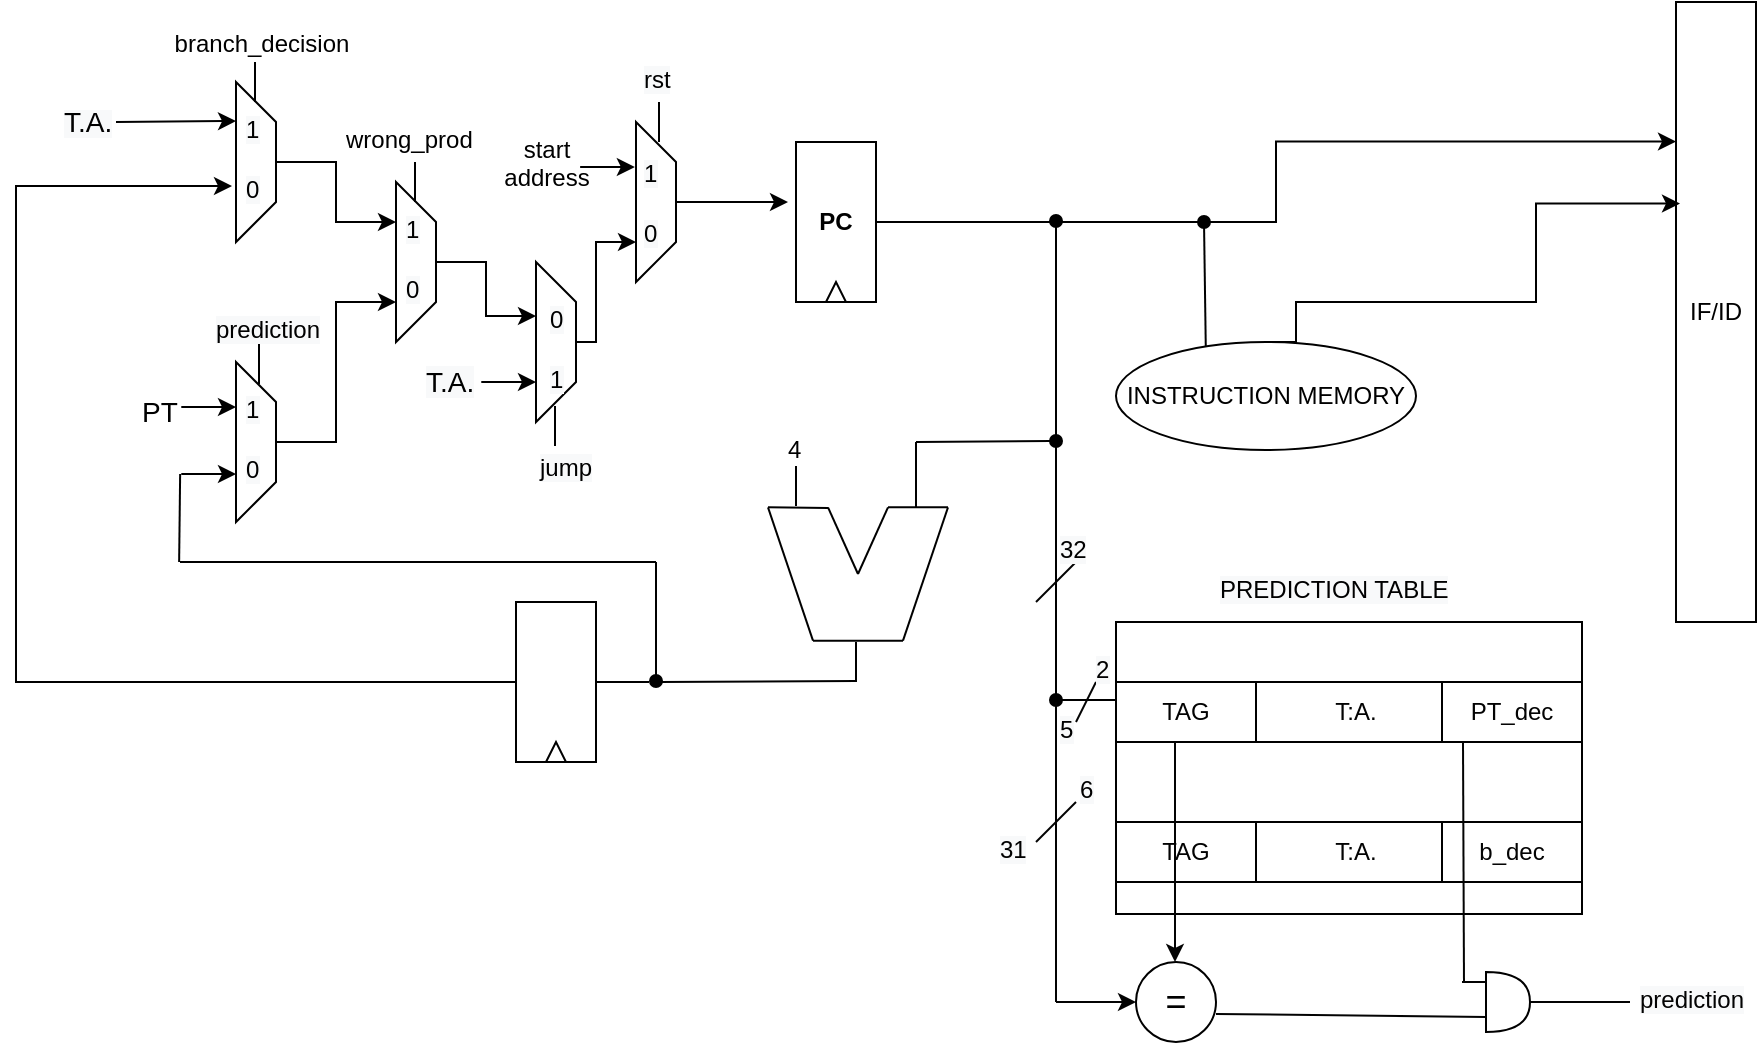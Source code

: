 <mxfile version="14.2.7" type="device"><diagram id="KxJtJAkUww6zyt8d-dVo" name="Page-1"><mxGraphModel dx="868" dy="450" grid="1" gridSize="10" guides="1" tooltips="1" connect="1" arrows="1" fold="1" page="1" pageScale="1" pageWidth="827" pageHeight="1169" math="0" shadow="0"><root><mxCell id="0"/><mxCell id="1" parent="0"/><mxCell id="iuv61O9GPGtDp2s_SXu8-129" style="edgeStyle=orthogonalEdgeStyle;rounded=0;orthogonalLoop=1;jettySize=auto;html=1;exitX=0.5;exitY=0;exitDx=0;exitDy=0;entryX=0.25;entryY=1;entryDx=0;entryDy=0;" edge="1" parent="1" source="iuv61O9GPGtDp2s_SXu8-1" target="iuv61O9GPGtDp2s_SXu8-3"><mxGeometry relative="1" as="geometry"/></mxCell><mxCell id="iuv61O9GPGtDp2s_SXu8-1" value="" style="shape=trapezoid;perimeter=trapezoidPerimeter;whiteSpace=wrap;html=1;fixedSize=1;fillColor=#FFFFFF;direction=south;" vertex="1" parent="1"><mxGeometry x="180" y="180" width="20" height="80" as="geometry"/></mxCell><mxCell id="iuv61O9GPGtDp2s_SXu8-128" style="edgeStyle=orthogonalEdgeStyle;rounded=0;orthogonalLoop=1;jettySize=auto;html=1;exitX=0.5;exitY=0;exitDx=0;exitDy=0;entryX=0.75;entryY=1;entryDx=0;entryDy=0;" edge="1" parent="1" source="iuv61O9GPGtDp2s_SXu8-2" target="iuv61O9GPGtDp2s_SXu8-3"><mxGeometry relative="1" as="geometry"/></mxCell><mxCell id="iuv61O9GPGtDp2s_SXu8-2" value="" style="shape=trapezoid;perimeter=trapezoidPerimeter;whiteSpace=wrap;html=1;fixedSize=1;fillColor=#FFFFFF;direction=south;" vertex="1" parent="1"><mxGeometry x="180" y="320" width="20" height="80" as="geometry"/></mxCell><mxCell id="iuv61O9GPGtDp2s_SXu8-130" style="edgeStyle=orthogonalEdgeStyle;rounded=0;orthogonalLoop=1;jettySize=auto;html=1;exitX=0.5;exitY=0;exitDx=0;exitDy=0;entryX=0.338;entryY=1;entryDx=0;entryDy=0;entryPerimeter=0;" edge="1" parent="1" source="iuv61O9GPGtDp2s_SXu8-3" target="iuv61O9GPGtDp2s_SXu8-4"><mxGeometry relative="1" as="geometry"/></mxCell><mxCell id="iuv61O9GPGtDp2s_SXu8-3" value="" style="shape=trapezoid;perimeter=trapezoidPerimeter;whiteSpace=wrap;html=1;fixedSize=1;fillColor=#FFFFFF;direction=south;" vertex="1" parent="1"><mxGeometry x="260" y="230" width="20" height="80" as="geometry"/></mxCell><mxCell id="iuv61O9GPGtDp2s_SXu8-131" style="edgeStyle=orthogonalEdgeStyle;rounded=0;orthogonalLoop=1;jettySize=auto;html=1;exitX=0.5;exitY=0;exitDx=0;exitDy=0;entryX=0.75;entryY=1;entryDx=0;entryDy=0;" edge="1" parent="1" source="iuv61O9GPGtDp2s_SXu8-4" target="iuv61O9GPGtDp2s_SXu8-5"><mxGeometry relative="1" as="geometry"><Array as="points"><mxPoint x="360" y="310"/><mxPoint x="360" y="260"/></Array></mxGeometry></mxCell><mxCell id="iuv61O9GPGtDp2s_SXu8-4" value="" style="shape=trapezoid;perimeter=trapezoidPerimeter;whiteSpace=wrap;html=1;fixedSize=1;fillColor=#FFFFFF;direction=south;" vertex="1" parent="1"><mxGeometry x="330" y="270" width="20" height="80" as="geometry"/></mxCell><mxCell id="iuv61O9GPGtDp2s_SXu8-132" style="edgeStyle=orthogonalEdgeStyle;rounded=0;orthogonalLoop=1;jettySize=auto;html=1;exitX=0.5;exitY=0;exitDx=0;exitDy=0;entryX=-0.1;entryY=0.375;entryDx=0;entryDy=0;entryPerimeter=0;" edge="1" parent="1" source="iuv61O9GPGtDp2s_SXu8-5" target="iuv61O9GPGtDp2s_SXu8-6"><mxGeometry relative="1" as="geometry"/></mxCell><mxCell id="iuv61O9GPGtDp2s_SXu8-5" value="" style="shape=trapezoid;perimeter=trapezoidPerimeter;whiteSpace=wrap;html=1;fixedSize=1;fillColor=#FFFFFF;direction=south;" vertex="1" parent="1"><mxGeometry x="380" y="200" width="20" height="80" as="geometry"/></mxCell><mxCell id="iuv61O9GPGtDp2s_SXu8-69" style="edgeStyle=orthogonalEdgeStyle;rounded=0;orthogonalLoop=1;jettySize=auto;html=1;exitX=1;exitY=0.5;exitDx=0;exitDy=0;entryX=0;entryY=0.225;entryDx=0;entryDy=0;entryPerimeter=0;" edge="1" parent="1" source="iuv61O9GPGtDp2s_SXu8-6" target="iuv61O9GPGtDp2s_SXu8-68"><mxGeometry relative="1" as="geometry"/></mxCell><mxCell id="iuv61O9GPGtDp2s_SXu8-6" value="&lt;b&gt;PC&lt;/b&gt;" style="rounded=0;whiteSpace=wrap;html=1;" vertex="1" parent="1"><mxGeometry x="460" y="210" width="40" height="80" as="geometry"/></mxCell><mxCell id="iuv61O9GPGtDp2s_SXu8-68" value="IF/ID" style="rounded=0;whiteSpace=wrap;html=1;" vertex="1" parent="1"><mxGeometry x="900" y="140" width="40" height="310" as="geometry"/></mxCell><mxCell id="iuv61O9GPGtDp2s_SXu8-106" value="" style="group;direction=west;rotation=90;shadow=0;comic=0;" vertex="1" connectable="0" parent="1"><mxGeometry x="476" y="376" width="60" height="100" as="geometry"/></mxCell><mxCell id="iuv61O9GPGtDp2s_SXu8-107" value="" style="group;direction=west;rotation=90;shadow=0;comic=0;" vertex="1" connectable="0" parent="iuv61O9GPGtDp2s_SXu8-106"><mxGeometry x="-15" width="60" height="100" as="geometry"/></mxCell><mxCell id="iuv61O9GPGtDp2s_SXu8-108" value="" style="endArrow=none;html=1;shadow=0;comic=0;" edge="1" parent="iuv61O9GPGtDp2s_SXu8-107"><mxGeometry width="50" height="50" relative="1" as="geometry"><mxPoint x="75" y="16.667" as="sourcePoint"/><mxPoint x="52.5" y="83.333" as="targetPoint"/></mxGeometry></mxCell><mxCell id="iuv61O9GPGtDp2s_SXu8-109" value="" style="endArrow=none;html=1;shadow=0;comic=0;" edge="1" parent="iuv61O9GPGtDp2s_SXu8-107"><mxGeometry width="50" height="50" relative="1" as="geometry"><mxPoint x="-15" y="16.667" as="sourcePoint"/><mxPoint x="7.5" y="83.333" as="targetPoint"/></mxGeometry></mxCell><mxCell id="iuv61O9GPGtDp2s_SXu8-110" value="" style="endArrow=none;html=1;shadow=0;comic=0;" edge="1" parent="iuv61O9GPGtDp2s_SXu8-107"><mxGeometry width="50" height="50" relative="1" as="geometry"><mxPoint x="7.5" y="83.333" as="sourcePoint"/><mxPoint x="52.5" y="83.333" as="targetPoint"/></mxGeometry></mxCell><mxCell id="iuv61O9GPGtDp2s_SXu8-111" value="" style="endArrow=none;html=1;shadow=0;comic=0;" edge="1" parent="iuv61O9GPGtDp2s_SXu8-107"><mxGeometry width="50" height="50" relative="1" as="geometry"><mxPoint x="-15" y="16.667" as="sourcePoint"/><mxPoint x="15" y="17" as="targetPoint"/></mxGeometry></mxCell><mxCell id="iuv61O9GPGtDp2s_SXu8-112" value="" style="endArrow=none;html=1;shadow=0;comic=0;" edge="1" parent="iuv61O9GPGtDp2s_SXu8-107"><mxGeometry width="50" height="50" relative="1" as="geometry"><mxPoint x="45" y="16.667" as="sourcePoint"/><mxPoint x="75" y="16.667" as="targetPoint"/></mxGeometry></mxCell><mxCell id="iuv61O9GPGtDp2s_SXu8-113" value="" style="endArrow=none;html=1;shadow=0;comic=0;" edge="1" parent="iuv61O9GPGtDp2s_SXu8-107"><mxGeometry width="50" height="50" relative="1" as="geometry"><mxPoint x="15" y="16.667" as="sourcePoint"/><mxPoint x="30" y="50" as="targetPoint"/></mxGeometry></mxCell><mxCell id="iuv61O9GPGtDp2s_SXu8-114" value="" style="endArrow=none;html=1;shadow=0;comic=0;" edge="1" parent="iuv61O9GPGtDp2s_SXu8-107"><mxGeometry width="50" height="50" relative="1" as="geometry"><mxPoint x="45" y="16.667" as="sourcePoint"/><mxPoint x="30" y="50" as="targetPoint"/></mxGeometry></mxCell><mxCell id="iuv61O9GPGtDp2s_SXu8-120" style="edgeStyle=orthogonalEdgeStyle;rounded=0;orthogonalLoop=1;jettySize=auto;html=1;exitX=0;exitY=0.5;exitDx=0;exitDy=0;entryX=0.65;entryY=1.1;entryDx=0;entryDy=0;entryPerimeter=0;" edge="1" parent="1" source="iuv61O9GPGtDp2s_SXu8-116" target="iuv61O9GPGtDp2s_SXu8-1"><mxGeometry relative="1" as="geometry"><Array as="points"><mxPoint x="70" y="480"/><mxPoint x="70" y="232"/></Array></mxGeometry></mxCell><mxCell id="iuv61O9GPGtDp2s_SXu8-116" value="" style="rounded=0;whiteSpace=wrap;html=1;" vertex="1" parent="1"><mxGeometry x="320" y="440" width="40" height="80" as="geometry"/></mxCell><mxCell id="iuv61O9GPGtDp2s_SXu8-118" value="" style="endArrow=none;html=1;" edge="1" parent="1"><mxGeometry width="50" height="50" relative="1" as="geometry"><mxPoint x="490" y="480" as="sourcePoint"/><mxPoint x="490" y="460" as="targetPoint"/></mxGeometry></mxCell><mxCell id="iuv61O9GPGtDp2s_SXu8-119" value="" style="endArrow=none;html=1;entryX=1;entryY=0.5;entryDx=0;entryDy=0;" edge="1" parent="1" target="iuv61O9GPGtDp2s_SXu8-116"><mxGeometry width="50" height="50" relative="1" as="geometry"><mxPoint x="386.5" y="480" as="sourcePoint"/><mxPoint x="420" y="479.5" as="targetPoint"/></mxGeometry></mxCell><mxCell id="iuv61O9GPGtDp2s_SXu8-123" value="" style="endArrow=none;html=1;" edge="1" parent="1"><mxGeometry width="50" height="50" relative="1" as="geometry"><mxPoint x="152" y="420" as="sourcePoint"/><mxPoint x="390" y="420" as="targetPoint"/></mxGeometry></mxCell><mxCell id="iuv61O9GPGtDp2s_SXu8-125" value="" style="endArrow=none;html=1;" edge="1" parent="1"><mxGeometry width="50" height="50" relative="1" as="geometry"><mxPoint x="151.57" y="420" as="sourcePoint"/><mxPoint x="152.07" y="376" as="targetPoint"/></mxGeometry></mxCell><mxCell id="iuv61O9GPGtDp2s_SXu8-134" value="" style="endArrow=none;html=1;entryX=1;entryY=0.5;entryDx=0;entryDy=0;" edge="1" parent="1"><mxGeometry width="50" height="50" relative="1" as="geometry"><mxPoint x="490" y="479.5" as="sourcePoint"/><mxPoint x="391.5" y="480" as="targetPoint"/></mxGeometry></mxCell><mxCell id="iuv61O9GPGtDp2s_SXu8-147" value="" style="endArrow=none;html=1;startArrow=oval;startFill=1;" edge="1" parent="1"><mxGeometry width="50" height="50" relative="1" as="geometry"><mxPoint x="390" y="479.5" as="sourcePoint"/><mxPoint x="390" y="420" as="targetPoint"/></mxGeometry></mxCell><mxCell id="iuv61O9GPGtDp2s_SXu8-148" value="" style="endArrow=none;html=1;startArrow=oval;startFill=1;" edge="1" parent="1"><mxGeometry width="50" height="50" relative="1" as="geometry"><mxPoint x="590" y="249.5" as="sourcePoint"/><mxPoint x="590" y="490" as="targetPoint"/></mxGeometry></mxCell><mxCell id="iuv61O9GPGtDp2s_SXu8-149" value="" style="endArrow=none;html=1;startArrow=oval;startFill=1;" edge="1" parent="1"><mxGeometry width="50" height="50" relative="1" as="geometry"><mxPoint x="590" y="359.5" as="sourcePoint"/><mxPoint x="520" y="360" as="targetPoint"/></mxGeometry></mxCell><mxCell id="iuv61O9GPGtDp2s_SXu8-150" value="" style="endArrow=none;html=1;" edge="1" parent="1"><mxGeometry width="50" height="50" relative="1" as="geometry"><mxPoint x="520" y="393" as="sourcePoint"/><mxPoint x="520" y="360" as="targetPoint"/></mxGeometry></mxCell><mxCell id="iuv61O9GPGtDp2s_SXu8-152" value="" style="endArrow=none;html=1;startArrow=oval;startFill=1;entryX=0.3;entryY=0.185;entryDx=0;entryDy=0;entryPerimeter=0;" edge="1" parent="1" target="iuv61O9GPGtDp2s_SXu8-153"><mxGeometry width="50" height="50" relative="1" as="geometry"><mxPoint x="664" y="250" as="sourcePoint"/><mxPoint x="665" y="308.974" as="targetPoint"/></mxGeometry></mxCell><mxCell id="iuv61O9GPGtDp2s_SXu8-156" style="edgeStyle=orthogonalEdgeStyle;rounded=0;orthogonalLoop=1;jettySize=auto;html=1;exitX=0.5;exitY=0;exitDx=0;exitDy=0;entryX=0.05;entryY=0.325;entryDx=0;entryDy=0;entryPerimeter=0;" edge="1" parent="1" source="iuv61O9GPGtDp2s_SXu8-153" target="iuv61O9GPGtDp2s_SXu8-68"><mxGeometry relative="1" as="geometry"><Array as="points"><mxPoint x="710" y="310"/><mxPoint x="710" y="290"/><mxPoint x="830" y="290"/><mxPoint x="830" y="241"/></Array></mxGeometry></mxCell><mxCell id="iuv61O9GPGtDp2s_SXu8-153" value="INSTRUCTION MEMORY" style="ellipse;whiteSpace=wrap;html=1;" vertex="1" parent="1"><mxGeometry x="620" y="310" width="150" height="54" as="geometry"/></mxCell><mxCell id="iuv61O9GPGtDp2s_SXu8-159" value="" style="triangle;whiteSpace=wrap;html=1;rotation=0;fillColor=none;direction=north;" vertex="1" parent="1"><mxGeometry x="335" y="510" width="10" height="10" as="geometry"/></mxCell><mxCell id="iuv61O9GPGtDp2s_SXu8-160" value="" style="triangle;whiteSpace=wrap;html=1;rotation=0;fillColor=none;direction=north;" vertex="1" parent="1"><mxGeometry x="475" y="280" width="10" height="10" as="geometry"/></mxCell><mxCell id="iuv61O9GPGtDp2s_SXu8-161" value="" style="endArrow=classic;html=1;" edge="1" parent="1"><mxGeometry width="50" height="50" relative="1" as="geometry"><mxPoint x="120" y="200" as="sourcePoint"/><mxPoint x="180" y="199.5" as="targetPoint"/></mxGeometry></mxCell><mxCell id="iuv61O9GPGtDp2s_SXu8-164" value="" style="endArrow=classic;html=1;" edge="1" parent="1"><mxGeometry width="50" height="50" relative="1" as="geometry"><mxPoint x="152.64" y="342.5" as="sourcePoint"/><mxPoint x="180" y="342.5" as="targetPoint"/></mxGeometry></mxCell><mxCell id="iuv61O9GPGtDp2s_SXu8-165" value="&lt;font style=&quot;font-size: 14px&quot;&gt;PT&lt;/font&gt;" style="text;html=1;" vertex="1" parent="1"><mxGeometry x="130.57" y="330" width="20" height="20" as="geometry"/></mxCell><mxCell id="iuv61O9GPGtDp2s_SXu8-166" value="" style="endArrow=classic;html=1;" edge="1" parent="1"><mxGeometry width="50" height="50" relative="1" as="geometry"><mxPoint x="352.07" y="222.5" as="sourcePoint"/><mxPoint x="379.43" y="222.5" as="targetPoint"/></mxGeometry></mxCell><mxCell id="iuv61O9GPGtDp2s_SXu8-167" value="start &lt;br&gt;address" style="text;html=1;align=center;" vertex="1" parent="1"><mxGeometry x="310" y="200" width="50" height="20" as="geometry"/></mxCell><mxCell id="iuv61O9GPGtDp2s_SXu8-168" value="" style="endArrow=classic;html=1;" edge="1" parent="1"><mxGeometry width="50" height="50" relative="1" as="geometry"><mxPoint x="152.64" y="376" as="sourcePoint"/><mxPoint x="180" y="376" as="targetPoint"/></mxGeometry></mxCell><mxCell id="iuv61O9GPGtDp2s_SXu8-170" value="" style="endArrow=none;html=1;" edge="1" parent="1"><mxGeometry width="50" height="50" relative="1" as="geometry"><mxPoint x="460" y="372" as="sourcePoint"/><mxPoint x="460" y="392" as="targetPoint"/></mxGeometry></mxCell><mxCell id="iuv61O9GPGtDp2s_SXu8-171" value="&lt;span style=&quot;color: rgb(0 , 0 , 0) ; font-family: &amp;#34;helvetica&amp;#34; ; font-style: normal ; font-weight: 400 ; letter-spacing: normal ; text-align: left ; text-indent: 0px ; text-transform: none ; word-spacing: 0px ; background-color: rgb(248 , 249 , 250) ; display: inline ; float: none&quot;&gt;&lt;font style=&quot;font-size: 14px&quot;&gt;T.A.&lt;/font&gt;&lt;/span&gt;" style="text;whiteSpace=wrap;html=1;" vertex="1" parent="1"><mxGeometry x="92" y="185" width="20" height="30" as="geometry"/></mxCell><mxCell id="iuv61O9GPGtDp2s_SXu8-172" value="&lt;span style=&quot;color: rgb(0, 0, 0); font-family: helvetica; font-size: 14px; font-style: normal; font-weight: 400; letter-spacing: normal; text-align: left; text-indent: 0px; text-transform: none; word-spacing: 0px; background-color: rgb(248, 249, 250); display: inline; float: none;&quot;&gt;T.A.&lt;/span&gt;" style="text;whiteSpace=wrap;html=1;" vertex="1" parent="1"><mxGeometry x="273" y="315" width="30" height="30" as="geometry"/></mxCell><mxCell id="iuv61O9GPGtDp2s_SXu8-173" value="" style="endArrow=classic;html=1;" edge="1" parent="1"><mxGeometry width="50" height="50" relative="1" as="geometry"><mxPoint x="302.64" y="330" as="sourcePoint"/><mxPoint x="330" y="330" as="targetPoint"/></mxGeometry></mxCell><mxCell id="iuv61O9GPGtDp2s_SXu8-175" value="&lt;div style=&quot;text-align: center&quot;&gt;&lt;span&gt;&lt;font face=&quot;helvetica&quot;&gt;4&lt;/font&gt;&lt;/span&gt;&lt;/div&gt;" style="text;whiteSpace=wrap;html=1;" vertex="1" parent="1"><mxGeometry x="454" y="350" width="20" height="20" as="geometry"/></mxCell><mxCell id="iuv61O9GPGtDp2s_SXu8-176" value="&lt;span style=&quot;color: rgb(0 , 0 , 0) ; font-family: &amp;#34;helvetica&amp;#34; ; font-size: 12px ; font-style: normal ; font-weight: 400 ; letter-spacing: normal ; text-align: center ; text-indent: 0px ; text-transform: none ; word-spacing: 0px ; background-color: rgb(248 , 249 , 250) ; display: inline ; float: none&quot;&gt;1&lt;/span&gt;" style="text;whiteSpace=wrap;html=1;" vertex="1" parent="1"><mxGeometry x="183" y="190" width="20" height="30" as="geometry"/></mxCell><mxCell id="iuv61O9GPGtDp2s_SXu8-177" value="&lt;span style=&quot;color: rgb(0 , 0 , 0) ; font-family: &amp;#34;helvetica&amp;#34; ; font-size: 12px ; font-style: normal ; font-weight: 400 ; letter-spacing: normal ; text-align: center ; text-indent: 0px ; text-transform: none ; word-spacing: 0px ; background-color: rgb(248 , 249 , 250) ; display: inline ; float: none&quot;&gt;0&lt;/span&gt;" style="text;whiteSpace=wrap;html=1;" vertex="1" parent="1"><mxGeometry x="183" y="220" width="20" height="30" as="geometry"/></mxCell><mxCell id="iuv61O9GPGtDp2s_SXu8-182" value="&lt;span style=&quot;color: rgb(0 , 0 , 0) ; font-family: &amp;#34;helvetica&amp;#34; ; font-size: 12px ; font-style: normal ; font-weight: 400 ; letter-spacing: normal ; text-align: center ; text-indent: 0px ; text-transform: none ; word-spacing: 0px ; background-color: rgb(248 , 249 , 250) ; display: inline ; float: none&quot;&gt;1&lt;/span&gt;" style="text;whiteSpace=wrap;html=1;" vertex="1" parent="1"><mxGeometry x="183" y="330" width="20" height="30" as="geometry"/></mxCell><mxCell id="iuv61O9GPGtDp2s_SXu8-183" value="&lt;span style=&quot;color: rgb(0 , 0 , 0) ; font-family: &amp;#34;helvetica&amp;#34; ; font-size: 12px ; font-style: normal ; font-weight: 400 ; letter-spacing: normal ; text-align: center ; text-indent: 0px ; text-transform: none ; word-spacing: 0px ; background-color: rgb(248 , 249 , 250) ; display: inline ; float: none&quot;&gt;0&lt;/span&gt;" style="text;whiteSpace=wrap;html=1;" vertex="1" parent="1"><mxGeometry x="183" y="360" width="20" height="30" as="geometry"/></mxCell><mxCell id="iuv61O9GPGtDp2s_SXu8-184" value="&lt;span style=&quot;color: rgb(0 , 0 , 0) ; font-family: &amp;#34;helvetica&amp;#34; ; font-size: 12px ; font-style: normal ; font-weight: 400 ; letter-spacing: normal ; text-align: center ; text-indent: 0px ; text-transform: none ; word-spacing: 0px ; background-color: rgb(248 , 249 , 250) ; display: inline ; float: none&quot;&gt;1&lt;/span&gt;" style="text;whiteSpace=wrap;html=1;" vertex="1" parent="1"><mxGeometry x="263" y="240" width="20" height="30" as="geometry"/></mxCell><mxCell id="iuv61O9GPGtDp2s_SXu8-185" value="&lt;span style=&quot;color: rgb(0 , 0 , 0) ; font-family: &amp;#34;helvetica&amp;#34; ; font-size: 12px ; font-style: normal ; font-weight: 400 ; letter-spacing: normal ; text-align: center ; text-indent: 0px ; text-transform: none ; word-spacing: 0px ; background-color: rgb(248 , 249 , 250) ; display: inline ; float: none&quot;&gt;0&lt;/span&gt;" style="text;whiteSpace=wrap;html=1;" vertex="1" parent="1"><mxGeometry x="263" y="270" width="20" height="30" as="geometry"/></mxCell><mxCell id="iuv61O9GPGtDp2s_SXu8-186" value="&lt;span style=&quot;color: rgb(0 , 0 , 0) ; font-family: &amp;#34;helvetica&amp;#34; ; font-size: 12px ; font-style: normal ; font-weight: 400 ; letter-spacing: normal ; text-align: center ; text-indent: 0px ; text-transform: none ; word-spacing: 0px ; background-color: rgb(248 , 249 , 250) ; display: inline ; float: none&quot;&gt;1&lt;/span&gt;" style="text;whiteSpace=wrap;html=1;" vertex="1" parent="1"><mxGeometry x="382" y="212" width="20" height="30" as="geometry"/></mxCell><mxCell id="iuv61O9GPGtDp2s_SXu8-187" value="&lt;span style=&quot;color: rgb(0 , 0 , 0) ; font-family: &amp;#34;helvetica&amp;#34; ; font-size: 12px ; font-style: normal ; font-weight: 400 ; letter-spacing: normal ; text-align: center ; text-indent: 0px ; text-transform: none ; word-spacing: 0px ; background-color: rgb(248 , 249 , 250) ; display: inline ; float: none&quot;&gt;0&lt;/span&gt;" style="text;whiteSpace=wrap;html=1;" vertex="1" parent="1"><mxGeometry x="382" y="242" width="20" height="30" as="geometry"/></mxCell><mxCell id="iuv61O9GPGtDp2s_SXu8-188" value="&lt;span style=&quot;color: rgb(0 , 0 , 0) ; font-family: &amp;#34;helvetica&amp;#34; ; font-size: 12px ; font-style: normal ; font-weight: 400 ; letter-spacing: normal ; text-align: center ; text-indent: 0px ; text-transform: none ; word-spacing: 0px ; background-color: rgb(248 , 249 , 250) ; display: inline ; float: none&quot;&gt;0&lt;/span&gt;" style="text;whiteSpace=wrap;html=1;" vertex="1" parent="1"><mxGeometry x="335" y="285" width="20" height="35" as="geometry"/></mxCell><mxCell id="iuv61O9GPGtDp2s_SXu8-189" value="&lt;span style=&quot;color: rgb(0 , 0 , 0) ; font-family: &amp;#34;helvetica&amp;#34; ; font-size: 12px ; font-style: normal ; font-weight: 400 ; letter-spacing: normal ; text-align: center ; text-indent: 0px ; text-transform: none ; word-spacing: 0px ; background-color: rgb(248 , 249 , 250) ; display: inline ; float: none&quot;&gt;1&lt;/span&gt;" style="text;whiteSpace=wrap;html=1;" vertex="1" parent="1"><mxGeometry x="335" y="315" width="20" height="30" as="geometry"/></mxCell><mxCell id="iuv61O9GPGtDp2s_SXu8-190" value="" style="endArrow=none;html=1;fontColor=#FF0000;" edge="1" parent="1"><mxGeometry width="50" height="50" relative="1" as="geometry"><mxPoint x="391.5" y="210" as="sourcePoint"/><mxPoint x="391.5" y="190" as="targetPoint"/></mxGeometry></mxCell><mxCell id="iuv61O9GPGtDp2s_SXu8-193" value="" style="endArrow=none;html=1;fontColor=#FF0000;" edge="1" parent="1"><mxGeometry width="50" height="50" relative="1" as="geometry"><mxPoint x="189.5" y="190" as="sourcePoint"/><mxPoint x="189.5" y="170" as="targetPoint"/></mxGeometry></mxCell><mxCell id="iuv61O9GPGtDp2s_SXu8-194" value="" style="endArrow=none;html=1;fontColor=#FF0000;" edge="1" parent="1"><mxGeometry width="50" height="50" relative="1" as="geometry"><mxPoint x="339.5" y="362" as="sourcePoint"/><mxPoint x="339.5" y="342" as="targetPoint"/></mxGeometry></mxCell><mxCell id="iuv61O9GPGtDp2s_SXu8-195" value="" style="endArrow=none;html=1;fontColor=#FF0000;" edge="1" parent="1"><mxGeometry width="50" height="50" relative="1" as="geometry"><mxPoint x="269.5" y="240" as="sourcePoint"/><mxPoint x="269.5" y="220" as="targetPoint"/></mxGeometry></mxCell><mxCell id="iuv61O9GPGtDp2s_SXu8-196" value="" style="endArrow=none;html=1;fontColor=#FF0000;" edge="1" parent="1"><mxGeometry width="50" height="50" relative="1" as="geometry"><mxPoint x="191.5" y="331" as="sourcePoint"/><mxPoint x="191.5" y="311" as="targetPoint"/></mxGeometry></mxCell><mxCell id="iuv61O9GPGtDp2s_SXu8-197" value="&lt;div&gt;&lt;span&gt;&lt;font color=&quot;#000000&quot; face=&quot;helvetica&quot;&gt;branch_&lt;/font&gt;&lt;/span&gt;&lt;span style=&quot;color: rgb(0 , 0 , 0) ; font-family: &amp;#34;helvetica&amp;#34;&quot;&gt;decision&lt;/span&gt;&lt;/div&gt;" style="text;whiteSpace=wrap;html=1;fontColor=#FF0000;align=center;" vertex="1" parent="1"><mxGeometry x="163" y="147" width="60" height="30" as="geometry"/></mxCell><mxCell id="iuv61O9GPGtDp2s_SXu8-198" value="&lt;div style=&quot;text-align: center&quot;&gt;&lt;span&gt;&lt;font color=&quot;#000000&quot; face=&quot;helvetica&quot;&gt;wrong_prod&lt;/font&gt;&lt;/span&gt;&lt;/div&gt;" style="text;whiteSpace=wrap;html=1;fontColor=#FF0000;" vertex="1" parent="1"><mxGeometry x="233" y="195" width="67" height="30" as="geometry"/></mxCell><mxCell id="iuv61O9GPGtDp2s_SXu8-199" value="&lt;span style=&quot;color: rgb(0 , 0 , 0) ; font-family: &amp;#34;helvetica&amp;#34; ; font-size: 12px ; font-style: normal ; font-weight: 400 ; letter-spacing: normal ; text-align: center ; text-indent: 0px ; text-transform: none ; word-spacing: 0px ; background-color: rgb(248 , 249 , 250) ; display: inline ; float: none&quot;&gt;rst&lt;/span&gt;" style="text;whiteSpace=wrap;html=1;fontColor=#FF0000;" vertex="1" parent="1"><mxGeometry x="382" y="165" width="20" height="30" as="geometry"/></mxCell><mxCell id="iuv61O9GPGtDp2s_SXu8-200" value="&lt;span style=&quot;color: rgb(0 , 0 , 0) ; font-family: &amp;#34;helvetica&amp;#34; ; font-size: 12px ; font-style: normal ; font-weight: 400 ; letter-spacing: normal ; text-align: center ; text-indent: 0px ; text-transform: none ; word-spacing: 0px ; background-color: rgb(248 , 249 , 250) ; display: inline ; float: none&quot;&gt;jump&lt;/span&gt;" style="text;whiteSpace=wrap;html=1;fontColor=#FF0000;" vertex="1" parent="1"><mxGeometry x="330" y="359" width="20" height="30" as="geometry"/></mxCell><mxCell id="iuv61O9GPGtDp2s_SXu8-202" value="&lt;span style=&quot;color: rgb(0 , 0 , 0) ; font-family: &amp;#34;helvetica&amp;#34; ; font-size: 12px ; font-style: normal ; font-weight: 400 ; letter-spacing: normal ; text-align: center ; text-indent: 0px ; text-transform: none ; word-spacing: 0px ; background-color: rgb(248 , 249 , 250) ; display: inline ; float: none&quot;&gt;prediction&lt;/span&gt;" style="text;whiteSpace=wrap;html=1;fontColor=#FF0000;" vertex="1" parent="1"><mxGeometry x="168" y="290" width="50" height="30" as="geometry"/></mxCell><mxCell id="iuv61O9GPGtDp2s_SXu8-204" value="" style="rounded=0;whiteSpace=wrap;html=1;fontColor=#FF0000;" vertex="1" parent="1"><mxGeometry x="620" y="450" width="233" height="146" as="geometry"/></mxCell><mxCell id="iuv61O9GPGtDp2s_SXu8-205" value="&lt;font color=&quot;#030303&quot;&gt;TAG&lt;/font&gt;" style="rounded=0;whiteSpace=wrap;html=1;fontColor=#FF0000;" vertex="1" parent="1"><mxGeometry x="620" y="480" width="70" height="30" as="geometry"/></mxCell><mxCell id="iuv61O9GPGtDp2s_SXu8-206" value="&lt;font color=&quot;#030303&quot;&gt;T:A.&lt;/font&gt;" style="rounded=0;whiteSpace=wrap;html=1;fontColor=#FF0000;" vertex="1" parent="1"><mxGeometry x="690" y="480" width="100" height="30" as="geometry"/></mxCell><mxCell id="iuv61O9GPGtDp2s_SXu8-207" value="&lt;font color=&quot;#030303&quot;&gt;PT_dec&lt;/font&gt;" style="rounded=0;whiteSpace=wrap;html=1;fontColor=#FF0000;" vertex="1" parent="1"><mxGeometry x="783" y="480" width="70" height="30" as="geometry"/></mxCell><mxCell id="iuv61O9GPGtDp2s_SXu8-208" value="&lt;font color=&quot;#030303&quot;&gt;TAG&lt;/font&gt;" style="rounded=0;whiteSpace=wrap;html=1;fontColor=#FF0000;" vertex="1" parent="1"><mxGeometry x="620" y="550" width="70" height="30" as="geometry"/></mxCell><mxCell id="iuv61O9GPGtDp2s_SXu8-209" value="&lt;font color=&quot;#030303&quot;&gt;T:A.&lt;/font&gt;" style="rounded=0;whiteSpace=wrap;html=1;fontColor=#FF0000;" vertex="1" parent="1"><mxGeometry x="690" y="550" width="100" height="30" as="geometry"/></mxCell><mxCell id="iuv61O9GPGtDp2s_SXu8-210" value="&lt;font color=&quot;#030303&quot;&gt;b_dec&lt;/font&gt;" style="rounded=0;whiteSpace=wrap;html=1;fontColor=#FF0000;" vertex="1" parent="1"><mxGeometry x="783" y="550" width="70" height="30" as="geometry"/></mxCell><mxCell id="iuv61O9GPGtDp2s_SXu8-211" value="" style="endArrow=none;html=1;startArrow=oval;startFill=1;entryX=0;entryY=0.25;entryDx=0;entryDy=0;" edge="1" parent="1"><mxGeometry width="50" height="50" relative="1" as="geometry"><mxPoint x="590" y="489" as="sourcePoint"/><mxPoint x="620" y="489" as="targetPoint"/></mxGeometry></mxCell><mxCell id="iuv61O9GPGtDp2s_SXu8-212" value="&lt;font style=&quot;font-size: 18px&quot; color=&quot;#000000&quot;&gt;=&lt;/font&gt;" style="ellipse;whiteSpace=wrap;html=1;aspect=fixed;fontColor=#FF0000;" vertex="1" parent="1"><mxGeometry x="630" y="620" width="40" height="40" as="geometry"/></mxCell><mxCell id="iuv61O9GPGtDp2s_SXu8-213" value="" style="shape=or;whiteSpace=wrap;html=1;fontColor=#FF0000;" vertex="1" parent="1"><mxGeometry x="805" y="625" width="22" height="30" as="geometry"/></mxCell><mxCell id="iuv61O9GPGtDp2s_SXu8-214" value="" style="endArrow=none;html=1;labelBackgroundColor=#000000;entryX=0;entryY=0.75;entryDx=0;entryDy=0;entryPerimeter=0;strokeColor=#030303;" edge="1" parent="1" target="iuv61O9GPGtDp2s_SXu8-213"><mxGeometry width="50" height="50" relative="1" as="geometry"><mxPoint x="670" y="646" as="sourcePoint"/><mxPoint x="720" y="596" as="targetPoint"/></mxGeometry></mxCell><mxCell id="iuv61O9GPGtDp2s_SXu8-215" value="" style="endArrow=none;html=1;labelBackgroundColor=#000000;strokeColor=#030303;fontColor=#000000;entryX=0.25;entryY=1;entryDx=0;entryDy=0;" edge="1" parent="1"><mxGeometry width="50" height="50" relative="1" as="geometry"><mxPoint x="794" y="630" as="sourcePoint"/><mxPoint x="793.5" y="510" as="targetPoint"/></mxGeometry></mxCell><mxCell id="iuv61O9GPGtDp2s_SXu8-216" value="" style="endArrow=none;html=1;labelBackgroundColor=#000000;strokeColor=#030303;fontColor=#000000;entryX=0.75;entryY=1;entryDx=0;entryDy=0;" edge="1" parent="1"><mxGeometry width="50" height="50" relative="1" as="geometry"><mxPoint x="793" y="630" as="sourcePoint"/><mxPoint x="805" y="630" as="targetPoint"/></mxGeometry></mxCell><mxCell id="iuv61O9GPGtDp2s_SXu8-217" value="" style="endArrow=none;html=1;labelBackgroundColor=#000000;strokeColor=#030303;fontColor=#000000;" edge="1" parent="1"><mxGeometry width="50" height="50" relative="1" as="geometry"><mxPoint x="827" y="640" as="sourcePoint"/><mxPoint x="877" y="640" as="targetPoint"/></mxGeometry></mxCell><mxCell id="iuv61O9GPGtDp2s_SXu8-218" value="&lt;span style=&quot;color: rgb(3 , 3 , 3) ; font-family: &amp;#34;helvetica&amp;#34; ; font-size: 12px ; font-style: normal ; font-weight: 400 ; letter-spacing: normal ; text-align: center ; text-indent: 0px ; text-transform: none ; word-spacing: 0px ; background-color: rgb(248 , 249 , 250) ; display: inline ; float: none&quot;&gt;prediction&lt;/span&gt;" style="text;whiteSpace=wrap;html=1;fontColor=#000000;" vertex="1" parent="1"><mxGeometry x="880" y="625" width="50" height="30" as="geometry"/></mxCell><mxCell id="iuv61O9GPGtDp2s_SXu8-219" value="" style="endArrow=none;html=1;labelBackgroundColor=#000000;strokeColor=#030303;fontColor=#000000;" edge="1" parent="1"><mxGeometry width="50" height="50" relative="1" as="geometry"><mxPoint x="590" y="640" as="sourcePoint"/><mxPoint x="590" y="490" as="targetPoint"/></mxGeometry></mxCell><mxCell id="iuv61O9GPGtDp2s_SXu8-220" value="" style="endArrow=classic;html=1;labelBackgroundColor=#000000;strokeColor=#030303;fontColor=#000000;entryX=0;entryY=0.5;entryDx=0;entryDy=0;" edge="1" parent="1" target="iuv61O9GPGtDp2s_SXu8-212"><mxGeometry width="50" height="50" relative="1" as="geometry"><mxPoint x="590" y="640" as="sourcePoint"/><mxPoint x="640" y="590" as="targetPoint"/></mxGeometry></mxCell><mxCell id="iuv61O9GPGtDp2s_SXu8-221" value="" style="endArrow=classic;html=1;labelBackgroundColor=#000000;strokeColor=#030303;fontColor=#000000;" edge="1" parent="1"><mxGeometry width="50" height="50" relative="1" as="geometry"><mxPoint x="649.5" y="510" as="sourcePoint"/><mxPoint x="649.5" y="620" as="targetPoint"/></mxGeometry></mxCell><mxCell id="iuv61O9GPGtDp2s_SXu8-222" value="&lt;span style=&quot;color: rgb(0 , 0 , 0) ; font-family: &amp;#34;helvetica&amp;#34; ; font-size: 12px ; font-style: normal ; font-weight: 400 ; letter-spacing: normal ; text-align: center ; text-indent: 0px ; text-transform: none ; word-spacing: 0px ; background-color: rgb(248 , 249 , 250) ; display: inline ; float: none&quot;&gt;PREDICTION TABLE&lt;/span&gt;" style="text;whiteSpace=wrap;html=1;fontColor=#000000;" vertex="1" parent="1"><mxGeometry x="670" y="420" width="160" height="30" as="geometry"/></mxCell><mxCell id="iuv61O9GPGtDp2s_SXu8-224" value="" style="endArrow=none;html=1;labelBackgroundColor=#000000;strokeColor=#030303;fontColor=#000000;" edge="1" parent="1"><mxGeometry width="50" height="50" relative="1" as="geometry"><mxPoint x="580" y="440" as="sourcePoint"/><mxPoint x="600" y="420" as="targetPoint"/></mxGeometry></mxCell><mxCell id="iuv61O9GPGtDp2s_SXu8-225" value="" style="endArrow=none;html=1;labelBackgroundColor=#000000;strokeColor=#030303;fontColor=#000000;" edge="1" parent="1"><mxGeometry width="50" height="50" relative="1" as="geometry"><mxPoint x="600" y="500" as="sourcePoint"/><mxPoint x="610" y="480" as="targetPoint"/></mxGeometry></mxCell><mxCell id="iuv61O9GPGtDp2s_SXu8-226" value="" style="endArrow=none;html=1;labelBackgroundColor=#000000;strokeColor=#030303;fontColor=#000000;" edge="1" parent="1"><mxGeometry width="50" height="50" relative="1" as="geometry"><mxPoint x="580" y="560" as="sourcePoint"/><mxPoint x="600" y="540" as="targetPoint"/></mxGeometry></mxCell><mxCell id="iuv61O9GPGtDp2s_SXu8-227" value="&lt;span style=&quot;color: rgb(0 , 0 , 0) ; font-family: &amp;#34;helvetica&amp;#34; ; font-size: 12px ; font-style: normal ; font-weight: 400 ; letter-spacing: normal ; text-align: center ; text-indent: 0px ; text-transform: none ; word-spacing: 0px ; background-color: rgb(248 , 249 , 250) ; display: inline ; float: none&quot;&gt;32&lt;/span&gt;" style="text;whiteSpace=wrap;html=1;fontColor=#000000;" vertex="1" parent="1"><mxGeometry x="590" y="400" width="20" height="30" as="geometry"/></mxCell><mxCell id="iuv61O9GPGtDp2s_SXu8-228" value="&lt;span style=&quot;color: rgb(0 , 0 , 0) ; font-family: &amp;#34;helvetica&amp;#34; ; font-size: 12px ; font-style: normal ; font-weight: 400 ; letter-spacing: normal ; text-align: center ; text-indent: 0px ; text-transform: none ; word-spacing: 0px ; background-color: rgb(248 , 249 , 250) ; display: inline ; float: none&quot;&gt;2&lt;/span&gt;" style="text;whiteSpace=wrap;html=1;fontColor=#000000;" vertex="1" parent="1"><mxGeometry x="608" y="460" width="20" height="30" as="geometry"/></mxCell><mxCell id="iuv61O9GPGtDp2s_SXu8-231" value="&lt;span style=&quot;color: rgb(0 , 0 , 0) ; font-family: &amp;#34;helvetica&amp;#34; ; font-size: 12px ; font-style: normal ; font-weight: 400 ; letter-spacing: normal ; text-align: center ; text-indent: 0px ; text-transform: none ; word-spacing: 0px ; background-color: rgb(248 , 249 , 250) ; display: inline ; float: none&quot;&gt;5&lt;/span&gt;" style="text;whiteSpace=wrap;html=1;fontColor=#000000;" vertex="1" parent="1"><mxGeometry x="590" y="490" width="20" height="30" as="geometry"/></mxCell><mxCell id="iuv61O9GPGtDp2s_SXu8-232" value="&lt;span style=&quot;color: rgb(0 , 0 , 0) ; font-family: &amp;#34;helvetica&amp;#34; ; font-size: 12px ; font-style: normal ; font-weight: 400 ; letter-spacing: normal ; text-align: center ; text-indent: 0px ; text-transform: none ; word-spacing: 0px ; background-color: rgb(248 , 249 , 250) ; display: inline ; float: none&quot;&gt;31&lt;/span&gt;" style="text;whiteSpace=wrap;html=1;fontColor=#000000;" vertex="1" parent="1"><mxGeometry x="560" y="550" width="20" height="30" as="geometry"/></mxCell><mxCell id="iuv61O9GPGtDp2s_SXu8-233" value="&lt;span style=&quot;color: rgb(0 , 0 , 0) ; font-family: &amp;#34;helvetica&amp;#34; ; font-size: 12px ; font-style: normal ; font-weight: 400 ; letter-spacing: normal ; text-align: center ; text-indent: 0px ; text-transform: none ; word-spacing: 0px ; background-color: rgb(248 , 249 , 250) ; display: inline ; float: none&quot;&gt;6&lt;/span&gt;" style="text;whiteSpace=wrap;html=1;fontColor=#000000;" vertex="1" parent="1"><mxGeometry x="600" y="520" width="20" height="30" as="geometry"/></mxCell></root></mxGraphModel></diagram></mxfile>